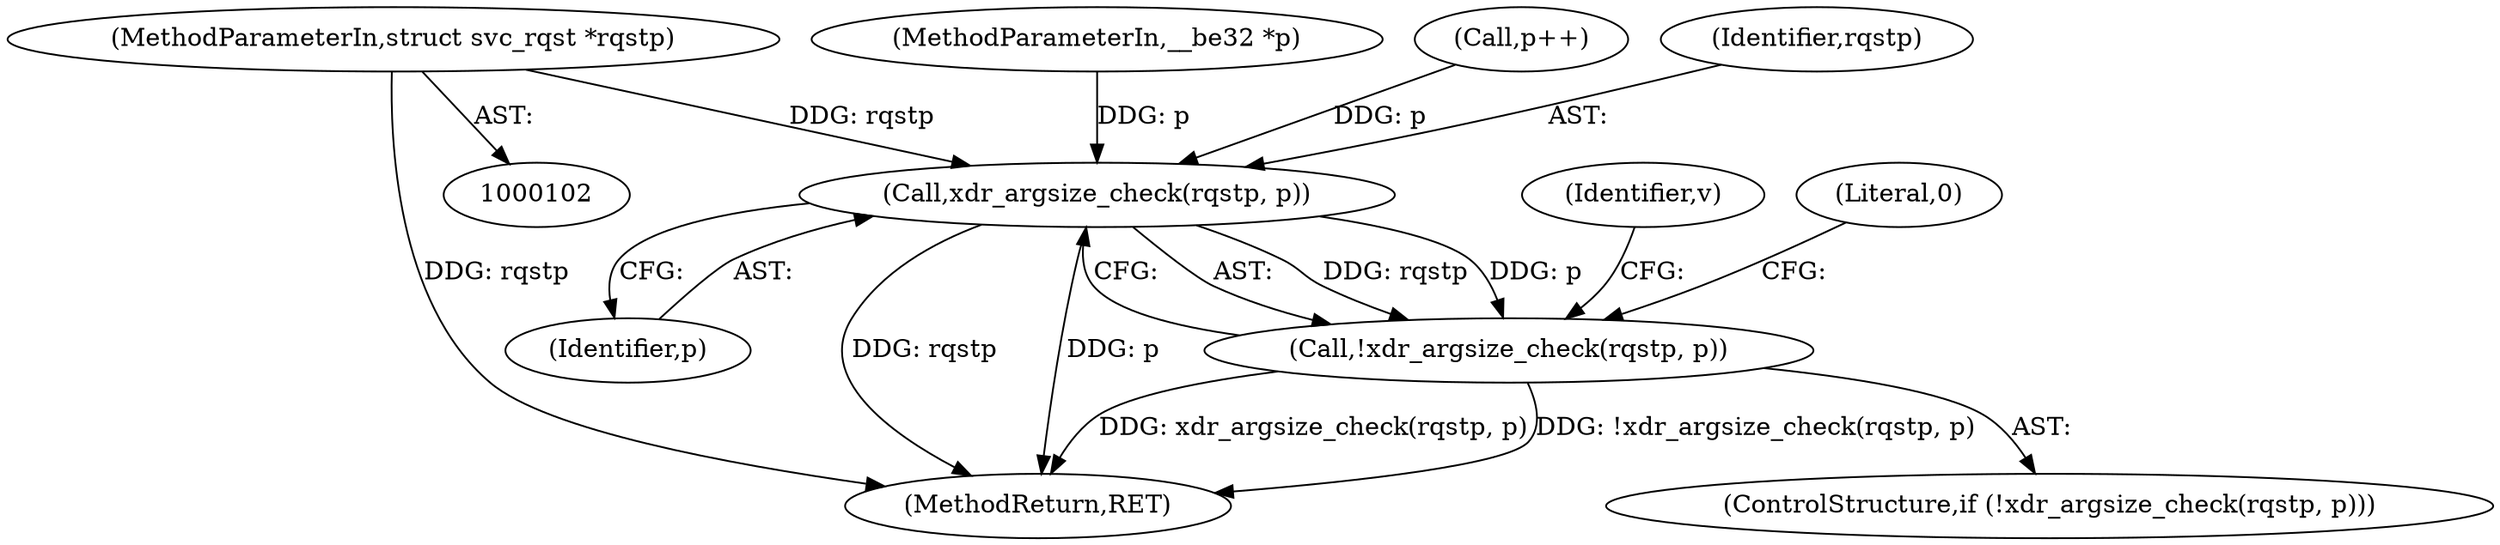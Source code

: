 digraph "0_linux_c70422f760c120480fee4de6c38804c72aa26bc1_15@pointer" {
"1000103" [label="(MethodParameterIn,struct svc_rqst *rqstp)"];
"1000144" [label="(Call,xdr_argsize_check(rqstp, p))"];
"1000143" [label="(Call,!xdr_argsize_check(rqstp, p))"];
"1000146" [label="(Identifier,p)"];
"1000104" [label="(MethodParameterIn,__be32 *p)"];
"1000140" [label="(Call,p++)"];
"1000145" [label="(Identifier,rqstp)"];
"1000150" [label="(Identifier,v)"];
"1000103" [label="(MethodParameterIn,struct svc_rqst *rqstp)"];
"1000142" [label="(ControlStructure,if (!xdr_argsize_check(rqstp, p)))"];
"1000193" [label="(MethodReturn,RET)"];
"1000148" [label="(Literal,0)"];
"1000143" [label="(Call,!xdr_argsize_check(rqstp, p))"];
"1000144" [label="(Call,xdr_argsize_check(rqstp, p))"];
"1000103" -> "1000102"  [label="AST: "];
"1000103" -> "1000193"  [label="DDG: rqstp"];
"1000103" -> "1000144"  [label="DDG: rqstp"];
"1000144" -> "1000143"  [label="AST: "];
"1000144" -> "1000146"  [label="CFG: "];
"1000145" -> "1000144"  [label="AST: "];
"1000146" -> "1000144"  [label="AST: "];
"1000143" -> "1000144"  [label="CFG: "];
"1000144" -> "1000193"  [label="DDG: rqstp"];
"1000144" -> "1000193"  [label="DDG: p"];
"1000144" -> "1000143"  [label="DDG: rqstp"];
"1000144" -> "1000143"  [label="DDG: p"];
"1000140" -> "1000144"  [label="DDG: p"];
"1000104" -> "1000144"  [label="DDG: p"];
"1000143" -> "1000142"  [label="AST: "];
"1000148" -> "1000143"  [label="CFG: "];
"1000150" -> "1000143"  [label="CFG: "];
"1000143" -> "1000193"  [label="DDG: xdr_argsize_check(rqstp, p)"];
"1000143" -> "1000193"  [label="DDG: !xdr_argsize_check(rqstp, p)"];
}
